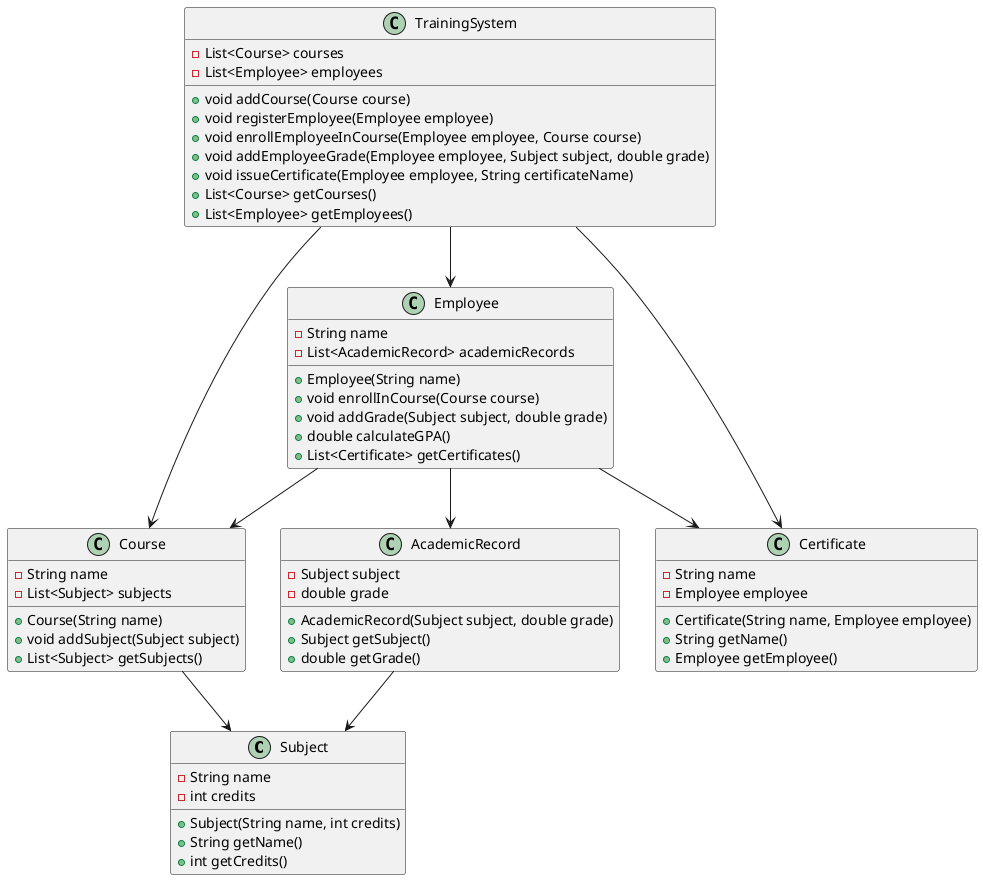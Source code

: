 @startuml

' Define classes

class Subject {
    -String name
    -int credits
    +Subject(String name, int credits)
    +String getName()
    +int getCredits()
}

class Course {
    -String name
    -List<Subject> subjects
    +Course(String name)
    +void addSubject(Subject subject)
    +List<Subject> getSubjects()
}

class Employee {
    -String name
    -List<AcademicRecord> academicRecords
    +Employee(String name)
    +void enrollInCourse(Course course)
    +void addGrade(Subject subject, double grade)
    +double calculateGPA()
    +List<Certificate> getCertificates()
}

class AcademicRecord {
    -Subject subject
    -double grade
    +AcademicRecord(Subject subject, double grade)
    +Subject getSubject()
    +double getGrade()
}

class Certificate {
    -String name
    -Employee employee
    +Certificate(String name, Employee employee)
    +String getName()
    +Employee getEmployee()
}

class TrainingSystem {
    -List<Course> courses
    -List<Employee> employees
    +void addCourse(Course course)
    +void registerEmployee(Employee employee)
    +void enrollEmployeeInCourse(Employee employee, Course course)
    +void addEmployeeGrade(Employee employee, Subject subject, double grade)
    +void issueCertificate(Employee employee, String certificateName)
    +List<Course> getCourses()
    +List<Employee> getEmployees()
}

' Define relationships

TrainingSystem --> Course
TrainingSystem --> Employee
TrainingSystem --> Certificate

Employee --> Course
Employee --> AcademicRecord
Employee --> Certificate

Course --> Subject
AcademicRecord --> Subject

@enduml
